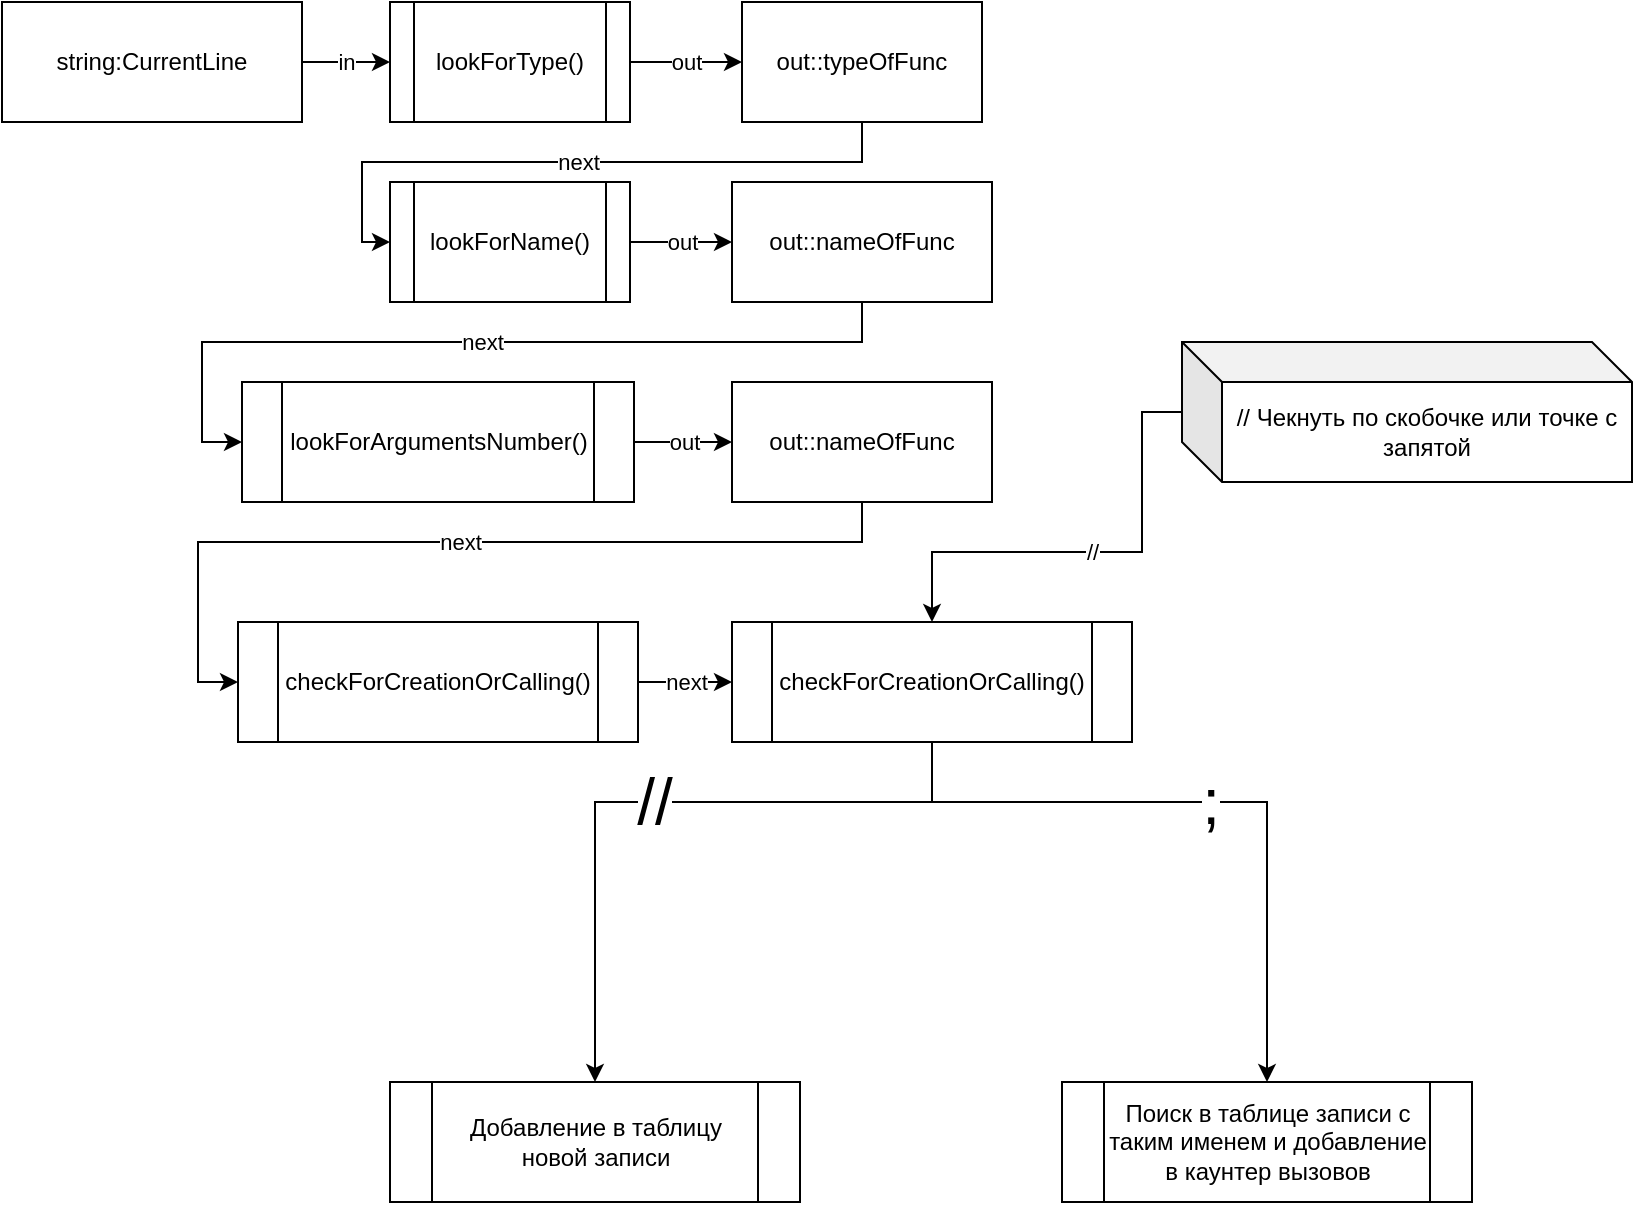 <mxfile version="15.4.0" type="device"><diagram id="dMKGu8XvEzLzqR4Dg8c8" name="Страница 1"><mxGraphModel dx="1086" dy="816" grid="1" gridSize="10" guides="1" tooltips="1" connect="1" arrows="1" fold="1" page="1" pageScale="1" pageWidth="827" pageHeight="1169" math="0" shadow="0"><root><mxCell id="0"/><mxCell id="1" parent="0"/><mxCell id="CSNmVh7QnBonEPkzMobS-8" value="in" style="edgeStyle=orthogonalEdgeStyle;rounded=0;orthogonalLoop=1;jettySize=auto;html=1;" edge="1" parent="1" source="CSNmVh7QnBonEPkzMobS-1" target="CSNmVh7QnBonEPkzMobS-7"><mxGeometry relative="1" as="geometry"/></mxCell><mxCell id="CSNmVh7QnBonEPkzMobS-1" value="string:CurrentLine" style="rounded=0;whiteSpace=wrap;html=1;" vertex="1" parent="1"><mxGeometry x="160" y="100" width="150" height="60" as="geometry"/></mxCell><mxCell id="CSNmVh7QnBonEPkzMobS-10" value="out" style="edgeStyle=orthogonalEdgeStyle;rounded=0;orthogonalLoop=1;jettySize=auto;html=1;entryX=0;entryY=0.5;entryDx=0;entryDy=0;" edge="1" parent="1" source="CSNmVh7QnBonEPkzMobS-7" target="CSNmVh7QnBonEPkzMobS-9"><mxGeometry relative="1" as="geometry"/></mxCell><mxCell id="CSNmVh7QnBonEPkzMobS-7" value="lookForType()" style="shape=process;whiteSpace=wrap;html=1;backgroundOutline=1;" vertex="1" parent="1"><mxGeometry x="354" y="100" width="120" height="60" as="geometry"/></mxCell><mxCell id="CSNmVh7QnBonEPkzMobS-12" value="next" style="edgeStyle=orthogonalEdgeStyle;rounded=0;orthogonalLoop=1;jettySize=auto;html=1;entryX=0;entryY=0.5;entryDx=0;entryDy=0;" edge="1" parent="1" source="CSNmVh7QnBonEPkzMobS-9" target="CSNmVh7QnBonEPkzMobS-11"><mxGeometry relative="1" as="geometry"><Array as="points"><mxPoint x="590" y="180"/><mxPoint x="340" y="180"/><mxPoint x="340" y="220"/></Array></mxGeometry></mxCell><mxCell id="CSNmVh7QnBonEPkzMobS-9" value="out::typeOfFunc" style="rounded=0;whiteSpace=wrap;html=1;" vertex="1" parent="1"><mxGeometry x="530" y="100" width="120" height="60" as="geometry"/></mxCell><mxCell id="CSNmVh7QnBonEPkzMobS-14" value="out" style="edgeStyle=orthogonalEdgeStyle;rounded=0;orthogonalLoop=1;jettySize=auto;html=1;exitX=1;exitY=0.5;exitDx=0;exitDy=0;entryX=0;entryY=0.5;entryDx=0;entryDy=0;" edge="1" parent="1" source="CSNmVh7QnBonEPkzMobS-11" target="CSNmVh7QnBonEPkzMobS-13"><mxGeometry relative="1" as="geometry"/></mxCell><mxCell id="CSNmVh7QnBonEPkzMobS-11" value="lookForName()" style="shape=process;whiteSpace=wrap;html=1;backgroundOutline=1;" vertex="1" parent="1"><mxGeometry x="354" y="190" width="120" height="60" as="geometry"/></mxCell><mxCell id="CSNmVh7QnBonEPkzMobS-16" value="next" style="edgeStyle=orthogonalEdgeStyle;rounded=0;orthogonalLoop=1;jettySize=auto;html=1;entryX=0;entryY=0.5;entryDx=0;entryDy=0;" edge="1" parent="1" source="CSNmVh7QnBonEPkzMobS-13" target="CSNmVh7QnBonEPkzMobS-15"><mxGeometry relative="1" as="geometry"><Array as="points"><mxPoint x="590" y="270"/><mxPoint x="260" y="270"/><mxPoint x="260" y="320"/></Array></mxGeometry></mxCell><mxCell id="CSNmVh7QnBonEPkzMobS-13" value="out::nameOfFunc" style="rounded=0;whiteSpace=wrap;html=1;" vertex="1" parent="1"><mxGeometry x="525" y="190" width="130" height="60" as="geometry"/></mxCell><mxCell id="CSNmVh7QnBonEPkzMobS-18" value="out" style="edgeStyle=orthogonalEdgeStyle;rounded=0;orthogonalLoop=1;jettySize=auto;html=1;exitX=1;exitY=0.5;exitDx=0;exitDy=0;entryX=0;entryY=0.5;entryDx=0;entryDy=0;" edge="1" parent="1" source="CSNmVh7QnBonEPkzMobS-15" target="CSNmVh7QnBonEPkzMobS-17"><mxGeometry relative="1" as="geometry"/></mxCell><mxCell id="CSNmVh7QnBonEPkzMobS-15" value="lookForArgumentsNumber()&lt;br&gt;" style="shape=process;whiteSpace=wrap;html=1;backgroundOutline=1;" vertex="1" parent="1"><mxGeometry x="280" y="290" width="196" height="60" as="geometry"/></mxCell><mxCell id="CSNmVh7QnBonEPkzMobS-20" value="next" style="edgeStyle=orthogonalEdgeStyle;rounded=0;orthogonalLoop=1;jettySize=auto;html=1;entryX=0;entryY=0.5;entryDx=0;entryDy=0;" edge="1" parent="1" source="CSNmVh7QnBonEPkzMobS-17" target="CSNmVh7QnBonEPkzMobS-19"><mxGeometry relative="1" as="geometry"><Array as="points"><mxPoint x="590" y="370"/><mxPoint x="258" y="370"/><mxPoint x="258" y="440"/></Array></mxGeometry></mxCell><mxCell id="CSNmVh7QnBonEPkzMobS-17" value="out::nameOfFunc" style="rounded=0;whiteSpace=wrap;html=1;" vertex="1" parent="1"><mxGeometry x="525" y="290" width="130" height="60" as="geometry"/></mxCell><mxCell id="CSNmVh7QnBonEPkzMobS-22" value="next" style="edgeStyle=orthogonalEdgeStyle;rounded=0;orthogonalLoop=1;jettySize=auto;html=1;entryX=0;entryY=0.5;entryDx=0;entryDy=0;" edge="1" parent="1" source="CSNmVh7QnBonEPkzMobS-19" target="CSNmVh7QnBonEPkzMobS-21"><mxGeometry relative="1" as="geometry"/></mxCell><mxCell id="CSNmVh7QnBonEPkzMobS-19" value="checkForCreationOrCalling()" style="shape=process;whiteSpace=wrap;html=1;backgroundOutline=1;" vertex="1" parent="1"><mxGeometry x="278" y="410" width="200" height="60" as="geometry"/></mxCell><mxCell id="CSNmVh7QnBonEPkzMobS-28" value="&lt;font style=&quot;font-size: 32px&quot;&gt;//&lt;/font&gt;" style="edgeStyle=orthogonalEdgeStyle;rounded=0;orthogonalLoop=1;jettySize=auto;html=1;entryX=0.5;entryY=0;entryDx=0;entryDy=0;" edge="1" parent="1" source="CSNmVh7QnBonEPkzMobS-21" target="CSNmVh7QnBonEPkzMobS-26"><mxGeometry relative="1" as="geometry"><Array as="points"><mxPoint x="625" y="500"/><mxPoint x="457" y="500"/></Array></mxGeometry></mxCell><mxCell id="CSNmVh7QnBonEPkzMobS-29" value="&lt;font style=&quot;font-size: 32px&quot;&gt;;&lt;/font&gt;" style="edgeStyle=orthogonalEdgeStyle;rounded=0;orthogonalLoop=1;jettySize=auto;html=1;exitX=0.5;exitY=1;exitDx=0;exitDy=0;entryX=0.5;entryY=0;entryDx=0;entryDy=0;" edge="1" parent="1" source="CSNmVh7QnBonEPkzMobS-21" target="CSNmVh7QnBonEPkzMobS-27"><mxGeometry relative="1" as="geometry"><Array as="points"><mxPoint x="625" y="500"/><mxPoint x="793" y="500"/></Array></mxGeometry></mxCell><mxCell id="CSNmVh7QnBonEPkzMobS-21" value="checkForCreationOrCalling()" style="shape=process;whiteSpace=wrap;html=1;backgroundOutline=1;" vertex="1" parent="1"><mxGeometry x="525" y="410" width="200" height="60" as="geometry"/></mxCell><mxCell id="CSNmVh7QnBonEPkzMobS-25" value="//" style="edgeStyle=orthogonalEdgeStyle;rounded=0;orthogonalLoop=1;jettySize=auto;html=1;" edge="1" parent="1" source="CSNmVh7QnBonEPkzMobS-23"><mxGeometry relative="1" as="geometry"><mxPoint x="625" y="410" as="targetPoint"/><Array as="points"><mxPoint x="730" y="305"/><mxPoint x="730" y="375"/><mxPoint x="625" y="375"/></Array></mxGeometry></mxCell><mxCell id="CSNmVh7QnBonEPkzMobS-23" value="// Чекнуть по скобочке или точке с запятой" style="shape=cube;whiteSpace=wrap;html=1;boundedLbl=1;backgroundOutline=1;darkOpacity=0.05;darkOpacity2=0.1;" vertex="1" parent="1"><mxGeometry x="750" y="270" width="225" height="70" as="geometry"/></mxCell><mxCell id="CSNmVh7QnBonEPkzMobS-26" value="Добавление в таблицу новой записи" style="shape=process;whiteSpace=wrap;html=1;backgroundOutline=1;" vertex="1" parent="1"><mxGeometry x="354" y="640" width="205" height="60" as="geometry"/></mxCell><mxCell id="CSNmVh7QnBonEPkzMobS-27" value="Поиск в таблице записи с таким именем и добавление в каунтер вызовов" style="shape=process;whiteSpace=wrap;html=1;backgroundOutline=1;" vertex="1" parent="1"><mxGeometry x="690" y="640" width="205" height="60" as="geometry"/></mxCell></root></mxGraphModel></diagram></mxfile>